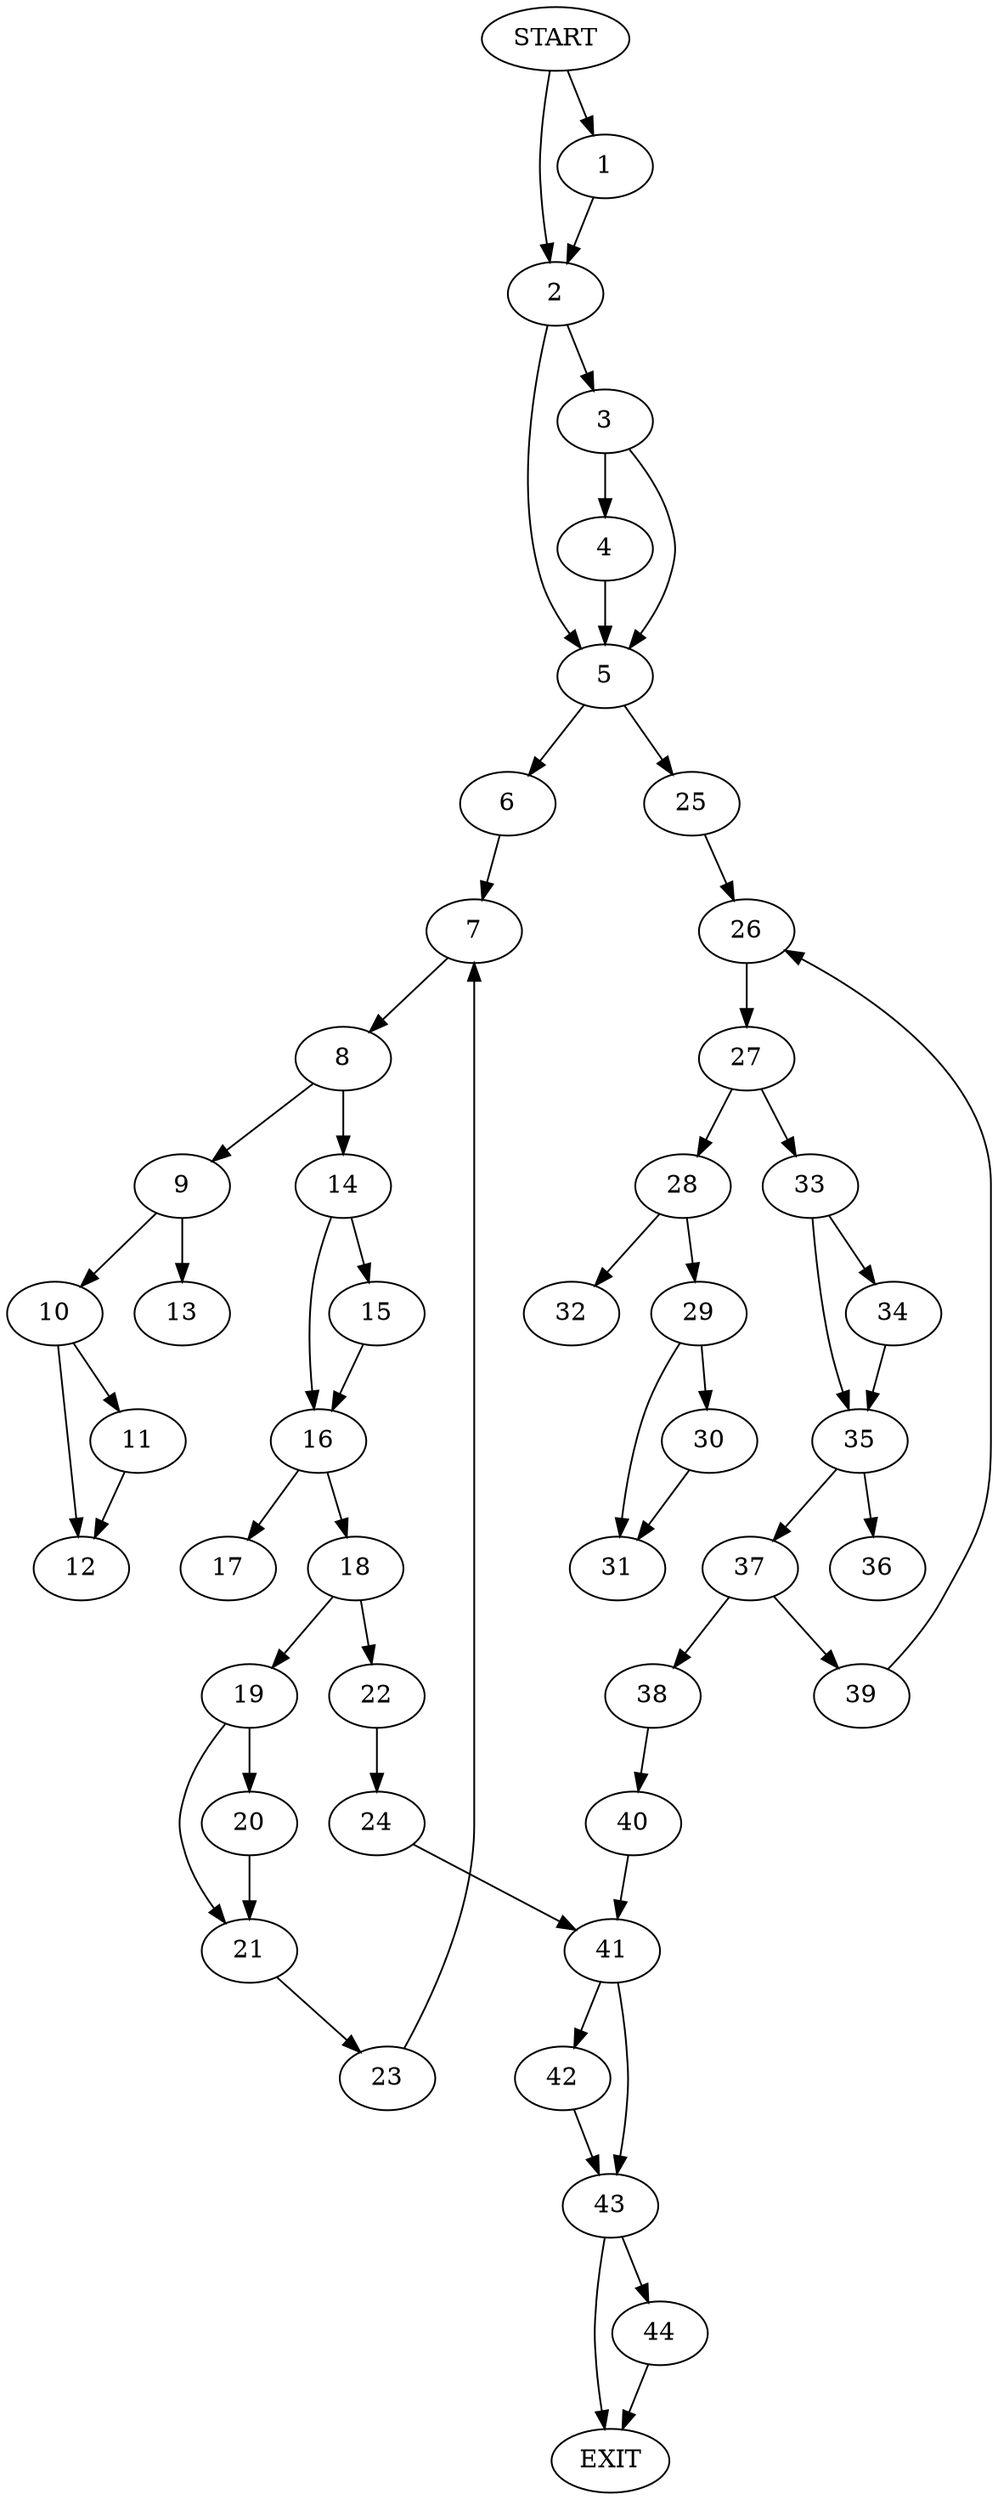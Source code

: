 digraph { 
0 [label="START"];
1;
2;
3;
4;
5;
6;
7;
8;
9;
10;
11;
12;
13;
14;
15;
16;
17;
18;
19;
20;
21;
22;
23;
24;
25;
26;
27;
28;
29;
30;
31;
32;
33;
34;
35;
36;
37;
38;
39;
40;
41;
42;
43;
44;
45[label="EXIT"];
0 -> 2;
0 -> 1;
1 -> 2;
2 -> 3;
2 -> 5;
3 -> 4;
3 -> 5;
4 -> 5;
5 -> 6;
5 -> 25;
6 -> 7;
7 -> 8;
8 -> 9;
8 -> 14;
9 -> 10;
9 -> 13;
10 -> 12;
10 -> 11;
11 -> 12;
14 -> 15;
14 -> 16;
15 -> 16;
16 -> 17;
16 -> 18;
18 -> 19;
18 -> 22;
19 -> 21;
19 -> 20;
20 -> 21;
21 -> 23;
22 -> 24;
23 -> 7;
24 -> 41;
25 -> 26;
26 -> 27;
27 -> 28;
27 -> 33;
28 -> 29;
28 -> 32;
29 -> 31;
29 -> 30;
30 -> 31;
33 -> 34;
33 -> 35;
34 -> 35;
35 -> 36;
35 -> 37;
37 -> 38;
37 -> 39;
38 -> 40;
39 -> 26;
40 -> 41;
41 -> 43;
41 -> 42;
42 -> 43;
43 -> 44;
43 -> 45;
44 -> 45;
}